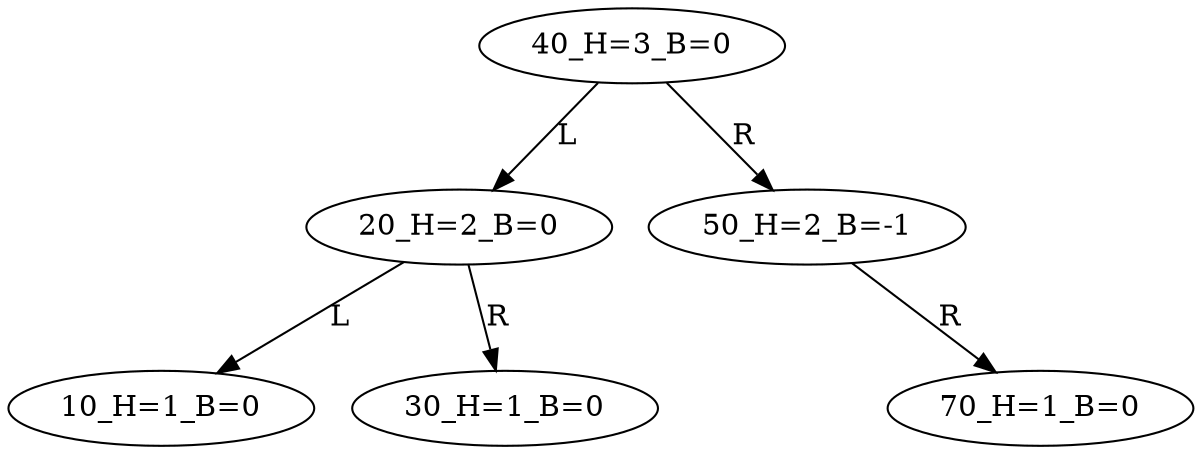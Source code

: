 digraph BiTreeBiTreeInsert {
"40_H=3_B=0" -> {"20_H=2_B=0"} [label="L"]
"40_H=3_B=0" -> {"50_H=2_B=-1"} [label="R"]
"20_H=2_B=0" -> {"10_H=1_B=0"} [label="L"]
"20_H=2_B=0" -> {"30_H=1_B=0"} [label="R"]
"50_H=2_B=-1" -> {"HD0"} [label="L"] [style=invis]
"HD0" [style=invis]
"50_H=2_B=-1" -> {"70_H=1_B=0"} [label="R"]
"40_H=3_B=0"
"20_H=2_B=0"
"10_H=1_B=0"
"30_H=1_B=0"
"50_H=2_B=-1"
"70_H=1_B=0"
}
